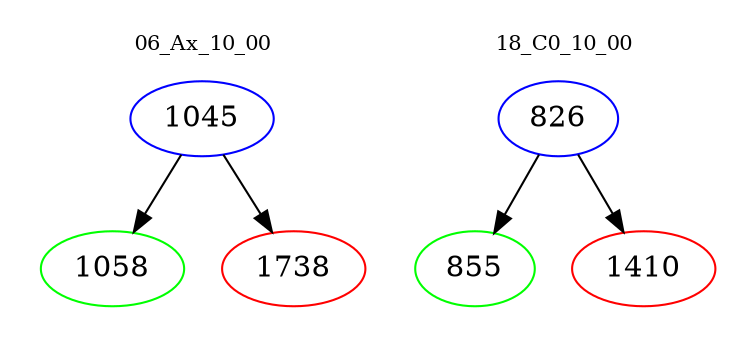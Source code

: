 digraph{
subgraph cluster_0 {
color = white
label = "06_Ax_10_00";
fontsize=10;
T0_1045 [label="1045", color="blue"]
T0_1045 -> T0_1058 [color="black"]
T0_1058 [label="1058", color="green"]
T0_1045 -> T0_1738 [color="black"]
T0_1738 [label="1738", color="red"]
}
subgraph cluster_1 {
color = white
label = "18_C0_10_00";
fontsize=10;
T1_826 [label="826", color="blue"]
T1_826 -> T1_855 [color="black"]
T1_855 [label="855", color="green"]
T1_826 -> T1_1410 [color="black"]
T1_1410 [label="1410", color="red"]
}
}
